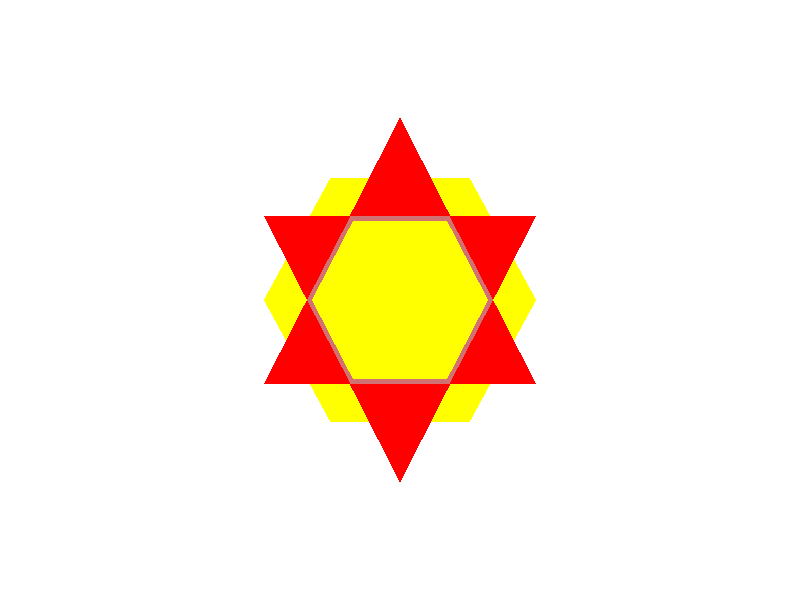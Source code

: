 #include"colors.inc"      
#include"textures.inc"

/*
// Camara
camera { 
	// page 5 vision 
	 location <8,10,-5>
	 look_at <4,3,5>
	//page 6 vision front
	location <4,14,4>
	look_at <4,0,4>
	
	//page 6 vision vertical
	//location <-6,4,-1>
	//look_at <3,3,5>
}
// Punto de luz
light_source{
 <5,5, -5> 
 color rgb <1,1,1>
}
*/

camera {
	location <0,20,0>
	look_at <0, 0, 0>
}

background {color White}
light_source{
<0,5, -5>
color rgb<1,1,1>
}

#local hexagone_out = prism {
	0, // sweep the following shape from here ...
    	3.9, // ... up through here
    	7, // the number of points making up the shape ...
     	<3,6.5>, <-3,6.5>, <-6.5,0>, <-3, -6.5>, <3,-6.5>, <6.5,0>, <3,6.5>
    	pigment { Red}
}

#local hexagone_int = prism {
	0, // sweep the following shape from here ...
    	3, // ... up through here
    	7, // the number of points making up the shape ...
     	<2.65,4.5>, <-2.65,4.5>, <-4.98,0>, <-2.65, -4.5>, <2.65,-4.5>, <4.98,0>, <2.65,4.5>
      scale<0.5,0,0.5>
      translate<0,1,0>
    	pigment { Brown}
}

#local hexagone_base = prism {
	0, // sweep the following shape from here ...
    	3, // ... up through here
    	7, // the number of points making up the shape ...
     	<2.55,4.5>, <-2.55,4.5>, <-5,0>, <-2.55, -4.5>, <2.55,-4.5>, <5,0>, <2.55,4.5>
     	scale<0.77,0,0.77>
    	pigment { Yellow}
}

#local triangule_first =  prism {
    0, // sweep the following shape from here ...
    4, // ... up through here
    3, // the number of points making up the shape ...
   <0, -2.4> , <-3.64,4.75> , <3.64,4.75> 
   translate<0,0,-2.5>
    pigment { Black}
}

#local triangule_second =  prism {
    0, // sweep the following shape from here ...
    4, // ... up through here
    3, // the number of points making up the shape ...
   <0, -2.4> , <-3.64,4.75> , <3.64,4.75> 
   translate<0,0,-2.5>
   rotate <180,0,180>
   pigment { Green}
}

#local star = merge{
	object{triangule_first}
	object{triangule_second}
}

#local star_intersect_hexagone = intersection {
	object{hexagone_out}
	object{star}
}

#local star_with_hexagone = difference {
 	object{star_intersect_hexagone}
 	object{hexagone_int}
 }

//hexagone_out
//hexagone_int
hexagone_base
//triangule_first
//triangule_second
//star
//star_intersect_hexagone
star_with_hexagone

  #local hexagono_externo =  prism {
    0, // sweep the following shape from here ...
    4.8, // ... up through here
    7, // the number of points making up the shape ...
     <8,10>, <2,10>, <-0.8,5>, <2.1,-0.2>, <8.1, -0.2>, <10.8,5>, <8,10>
    pigment { Clear}
    texture{Glass3}
    scale<0.57,0,0.57>
    translate<1.6,0,1.66>
  }
  
    #local hexagono_vacio =  prism {
    0, // sweep the following shape from here ...
    4.82, // ... up through here
    7, // the number of points making up the shape ...
    <8,10>, <2,10>, <-0.8,5>, <2.1,-0.2>, <8.1, -0.2>, <10.8,5>, <8,10>
    pigment { Clear}
    texture{Glass3}
    scale<0.33,0,0.33>
    translate<2.85,0,2.9>
  }
  
      #local hexagono_abajo =  prism {
    0, // sweep the following shape from here ...
    3.3, // ... up through here
    7, // the number of points making up the shape ...
    <8,10>, <2,10>, <0,5>, <2,0>, <8, 0>, <10,5>, <8,10>
    pigment { Clear}
    texture{Glass3}
    scale<0.5,0,0.45>
    translate<2,0.5,2.25>
  }
  
  #local triangulo_1 =  prism {
    0, // sweep the following shape from here ...
    4.81, // ... up through here
    3, // the number of points making up the shape ...
   <0, 2.15> , <4,9> , <8,2.15> 
    pigment { Clear}
    texture{Glass3}
    scale<0.72,0,0.74>
    translate<1.62,0,1.25>
  }

  #local triangulo_2 =  prism {
    0, // sweep the following shape from here ...
    4.3, // ... up through here 
    3, // the number of points making up the shape ...
   <0,6.7>, <8,6.7>,<4,-0.2>
    pigment { Clear}
    texture{Glass3}
    scale<0.72,0,0.74>
    translate<1.62,0,1.25>
  }
  
#local estrella = merge{
	object{triangulo_1}
	object{triangulo_2}
	
	}
	
#local estrella_sin_pico = intersection {
	object{hexagono_externo}
	object{estrella}
	}
 
 #local estrella_con_hueco = difference {
 	object{estrella_sin_pico}
 	object{hexagono_vacio}
 	}
 	
#declare estrella_final = merge{
	object{estrella_con_hueco}
	object{hexagono_abajo}
	
	}

